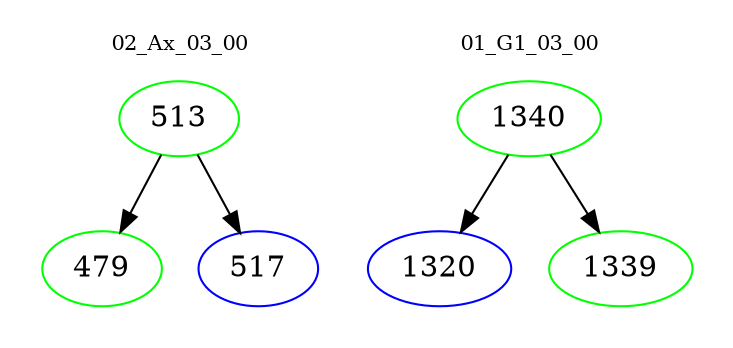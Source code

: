 digraph{
subgraph cluster_0 {
color = white
label = "02_Ax_03_00";
fontsize=10;
T0_513 [label="513", color="green"]
T0_513 -> T0_479 [color="black"]
T0_479 [label="479", color="green"]
T0_513 -> T0_517 [color="black"]
T0_517 [label="517", color="blue"]
}
subgraph cluster_1 {
color = white
label = "01_G1_03_00";
fontsize=10;
T1_1340 [label="1340", color="green"]
T1_1340 -> T1_1320 [color="black"]
T1_1320 [label="1320", color="blue"]
T1_1340 -> T1_1339 [color="black"]
T1_1339 [label="1339", color="green"]
}
}
